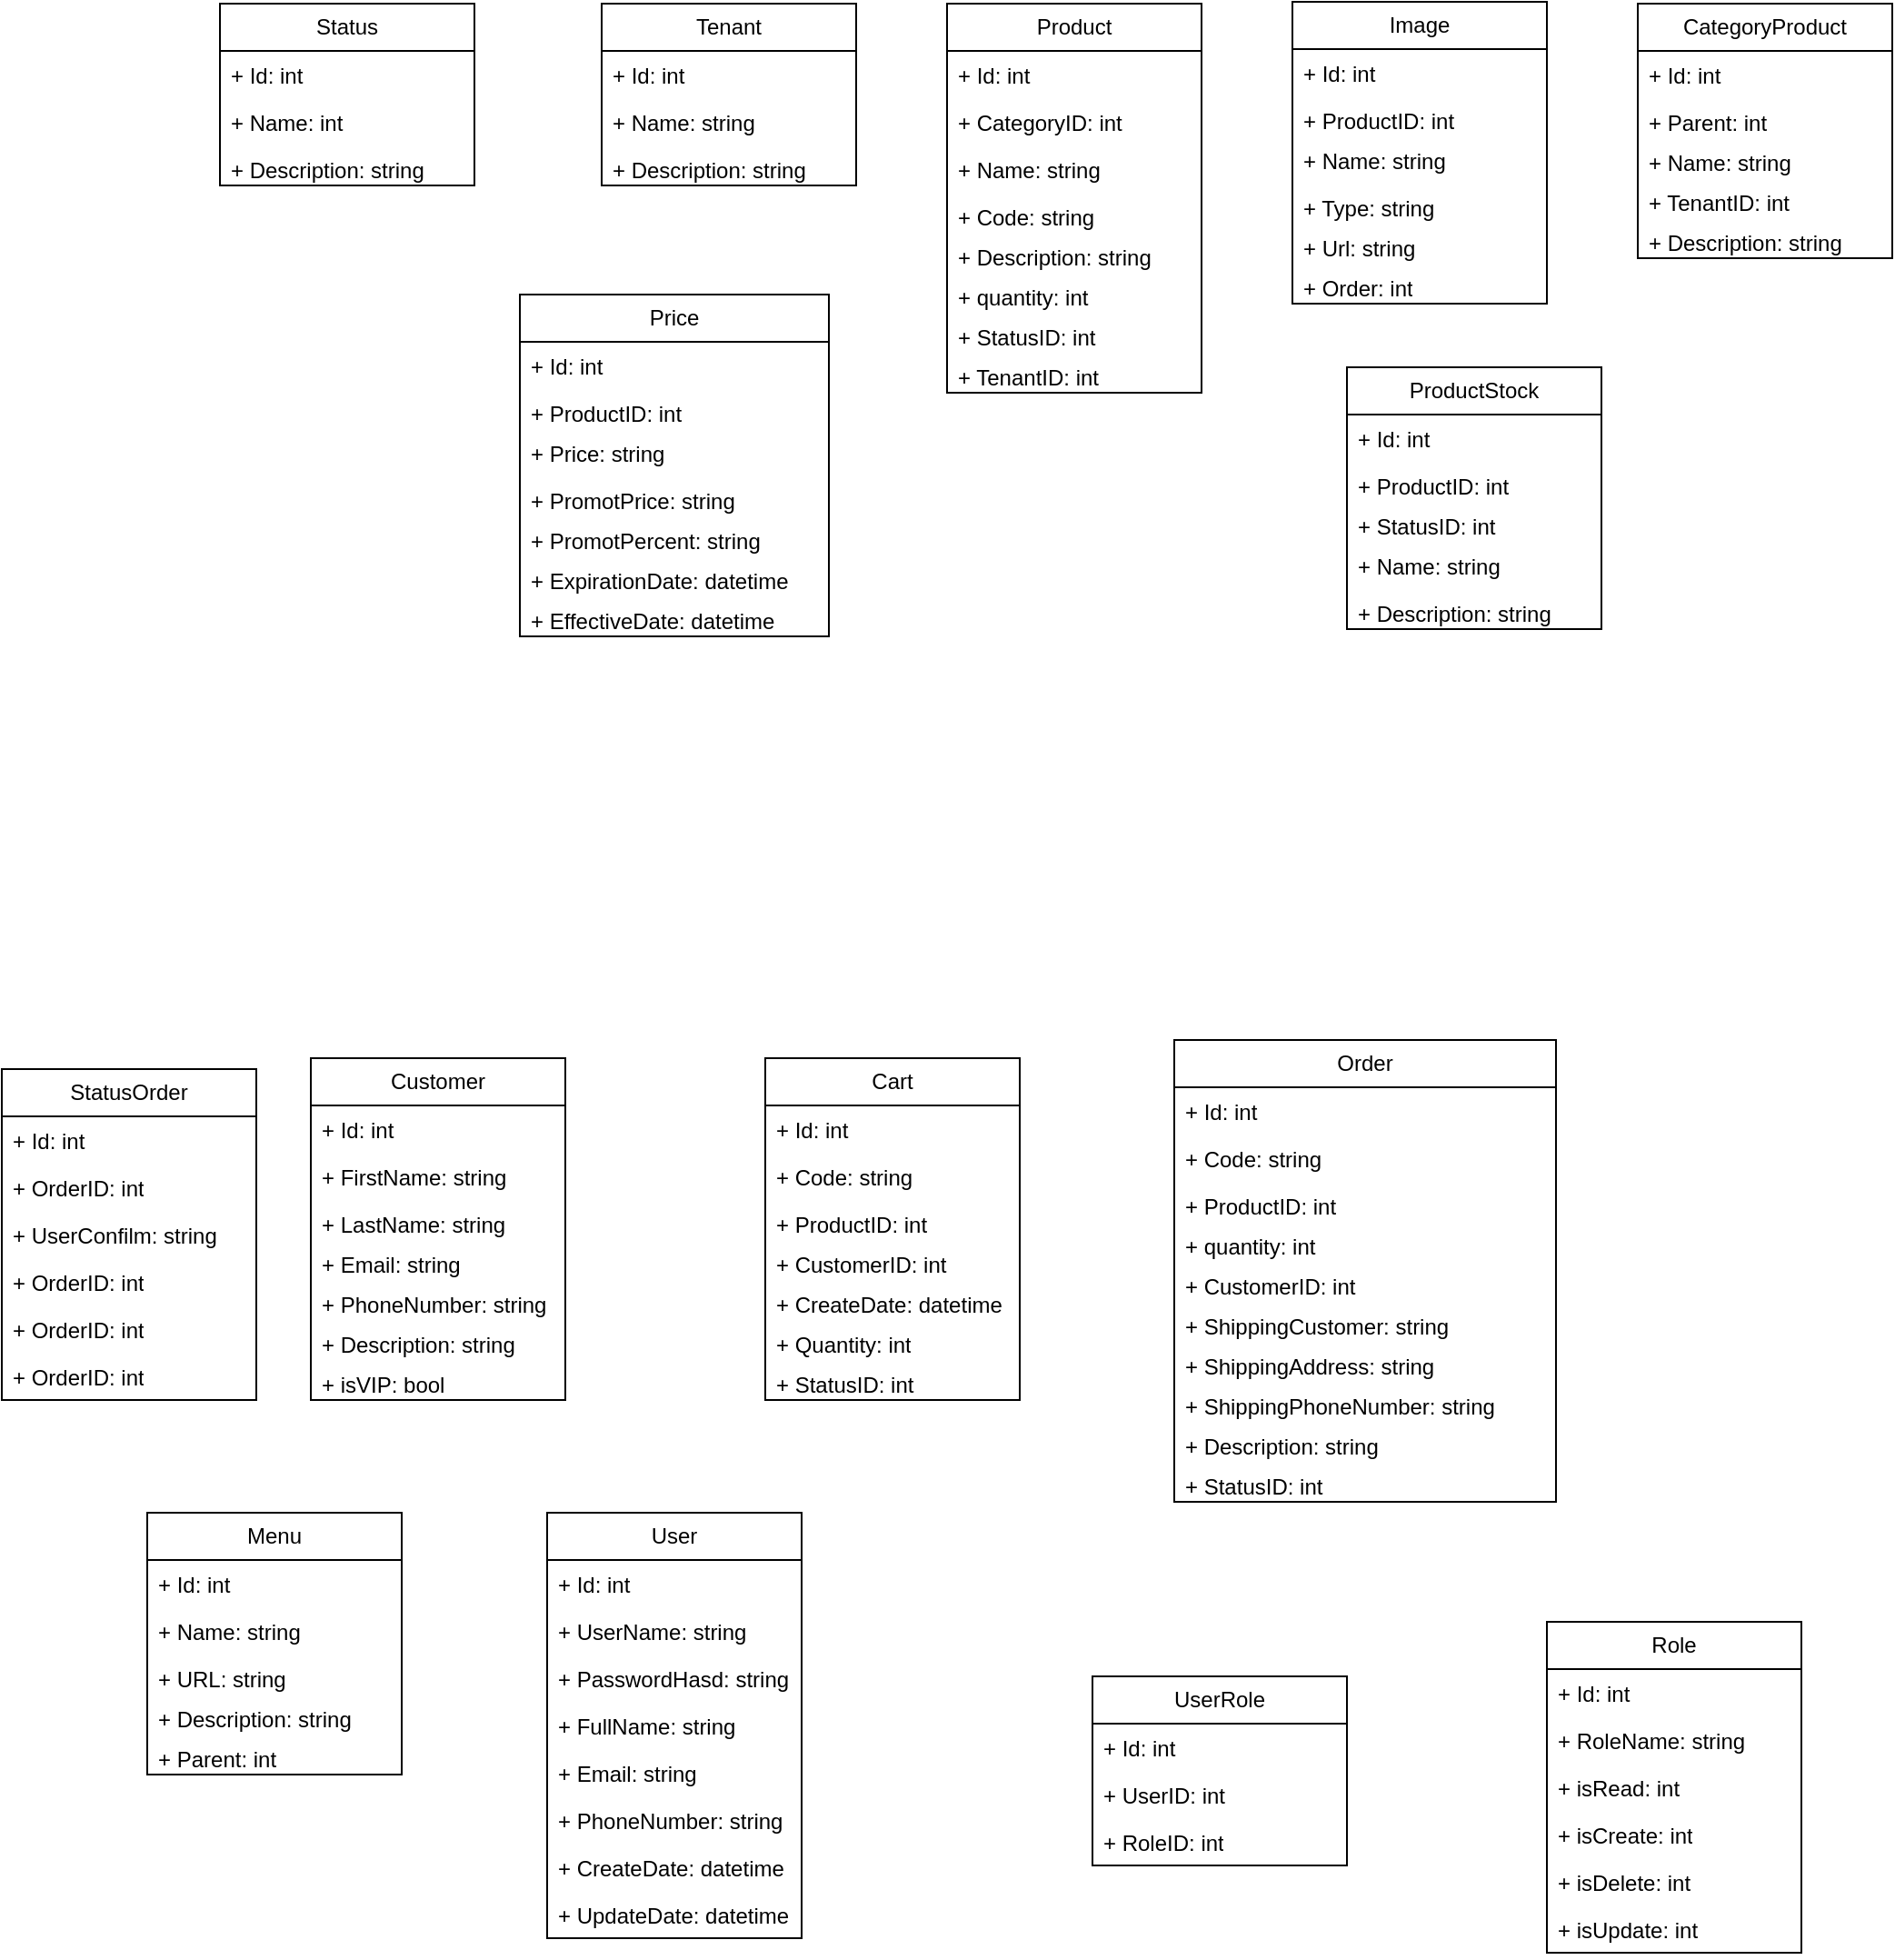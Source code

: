 <mxfile version="21.2.9" type="device">
  <diagram name="Page-1" id="VhK8t71fMktd_n8_Tot6">
    <mxGraphModel dx="1644" dy="430" grid="1" gridSize="10" guides="1" tooltips="1" connect="1" arrows="1" fold="1" page="1" pageScale="1" pageWidth="850" pageHeight="1100" math="0" shadow="0">
      <root>
        <mxCell id="0" />
        <mxCell id="1" parent="0" />
        <mxCell id="5eGrc-85FcCoErq699yo-1" value="Product" style="swimlane;fontStyle=0;childLayout=stackLayout;horizontal=1;startSize=26;fillColor=none;horizontalStack=0;resizeParent=1;resizeParentMax=0;resizeLast=0;collapsible=1;marginBottom=0;whiteSpace=wrap;html=1;" parent="1" vertex="1">
          <mxGeometry x="300" y="40" width="140" height="214" as="geometry" />
        </mxCell>
        <mxCell id="5eGrc-85FcCoErq699yo-2" value="+ Id: int&amp;nbsp;" style="text;strokeColor=none;fillColor=none;align=left;verticalAlign=top;spacingLeft=4;spacingRight=4;overflow=hidden;rotatable=0;points=[[0,0.5],[1,0.5]];portConstraint=eastwest;whiteSpace=wrap;html=1;" parent="5eGrc-85FcCoErq699yo-1" vertex="1">
          <mxGeometry y="26" width="140" height="26" as="geometry" />
        </mxCell>
        <mxCell id="wjSqzZgR6BkllyGaZuzp-9" value="+ CategoryID: int&amp;nbsp;" style="text;strokeColor=none;fillColor=none;align=left;verticalAlign=top;spacingLeft=4;spacingRight=4;overflow=hidden;rotatable=0;points=[[0,0.5],[1,0.5]];portConstraint=eastwest;whiteSpace=wrap;html=1;" vertex="1" parent="5eGrc-85FcCoErq699yo-1">
          <mxGeometry y="52" width="140" height="26" as="geometry" />
        </mxCell>
        <mxCell id="5eGrc-85FcCoErq699yo-3" value="+ Name: string" style="text;strokeColor=none;fillColor=none;align=left;verticalAlign=top;spacingLeft=4;spacingRight=4;overflow=hidden;rotatable=0;points=[[0,0.5],[1,0.5]];portConstraint=eastwest;whiteSpace=wrap;html=1;" parent="5eGrc-85FcCoErq699yo-1" vertex="1">
          <mxGeometry y="78" width="140" height="26" as="geometry" />
        </mxCell>
        <mxCell id="5eGrc-85FcCoErq699yo-4" value="+ Code: string" style="text;strokeColor=none;fillColor=none;align=left;verticalAlign=top;spacingLeft=4;spacingRight=4;overflow=hidden;rotatable=0;points=[[0,0.5],[1,0.5]];portConstraint=eastwest;whiteSpace=wrap;html=1;" parent="5eGrc-85FcCoErq699yo-1" vertex="1">
          <mxGeometry y="104" width="140" height="22" as="geometry" />
        </mxCell>
        <mxCell id="5eGrc-85FcCoErq699yo-10" value="+ Description: string" style="text;strokeColor=none;fillColor=none;align=left;verticalAlign=top;spacingLeft=4;spacingRight=4;overflow=hidden;rotatable=0;points=[[0,0.5],[1,0.5]];portConstraint=eastwest;whiteSpace=wrap;html=1;" parent="5eGrc-85FcCoErq699yo-1" vertex="1">
          <mxGeometry y="126" width="140" height="22" as="geometry" />
        </mxCell>
        <mxCell id="5eGrc-85FcCoErq699yo-19" value="+ quantity: int" style="text;strokeColor=none;fillColor=none;align=left;verticalAlign=top;spacingLeft=4;spacingRight=4;overflow=hidden;rotatable=0;points=[[0,0.5],[1,0.5]];portConstraint=eastwest;whiteSpace=wrap;html=1;" parent="5eGrc-85FcCoErq699yo-1" vertex="1">
          <mxGeometry y="148" width="140" height="22" as="geometry" />
        </mxCell>
        <mxCell id="5eGrc-85FcCoErq699yo-125" value="+ StatusID: int" style="text;strokeColor=none;fillColor=none;align=left;verticalAlign=top;spacingLeft=4;spacingRight=4;overflow=hidden;rotatable=0;points=[[0,0.5],[1,0.5]];portConstraint=eastwest;whiteSpace=wrap;html=1;" parent="5eGrc-85FcCoErq699yo-1" vertex="1">
          <mxGeometry y="170" width="140" height="22" as="geometry" />
        </mxCell>
        <mxCell id="wjSqzZgR6BkllyGaZuzp-3" value="+ TenantID: int" style="text;strokeColor=none;fillColor=none;align=left;verticalAlign=top;spacingLeft=4;spacingRight=4;overflow=hidden;rotatable=0;points=[[0,0.5],[1,0.5]];portConstraint=eastwest;whiteSpace=wrap;html=1;" vertex="1" parent="5eGrc-85FcCoErq699yo-1">
          <mxGeometry y="192" width="140" height="22" as="geometry" />
        </mxCell>
        <mxCell id="5eGrc-85FcCoErq699yo-12" value="CategoryProduct" style="swimlane;fontStyle=0;childLayout=stackLayout;horizontal=1;startSize=26;fillColor=none;horizontalStack=0;resizeParent=1;resizeParentMax=0;resizeLast=0;collapsible=1;marginBottom=0;whiteSpace=wrap;html=1;" parent="1" vertex="1">
          <mxGeometry x="680" y="40" width="140" height="140" as="geometry" />
        </mxCell>
        <mxCell id="5eGrc-85FcCoErq699yo-13" value="+ Id: int&amp;nbsp;" style="text;strokeColor=none;fillColor=none;align=left;verticalAlign=top;spacingLeft=4;spacingRight=4;overflow=hidden;rotatable=0;points=[[0,0.5],[1,0.5]];portConstraint=eastwest;whiteSpace=wrap;html=1;" parent="5eGrc-85FcCoErq699yo-12" vertex="1">
          <mxGeometry y="26" width="140" height="26" as="geometry" />
        </mxCell>
        <mxCell id="wjSqzZgR6BkllyGaZuzp-8" value="+ Parent: int" style="text;strokeColor=none;fillColor=none;align=left;verticalAlign=top;spacingLeft=4;spacingRight=4;overflow=hidden;rotatable=0;points=[[0,0.5],[1,0.5]];portConstraint=eastwest;whiteSpace=wrap;html=1;" vertex="1" parent="5eGrc-85FcCoErq699yo-12">
          <mxGeometry y="52" width="140" height="22" as="geometry" />
        </mxCell>
        <mxCell id="5eGrc-85FcCoErq699yo-15" value="+ Name: string" style="text;strokeColor=none;fillColor=none;align=left;verticalAlign=top;spacingLeft=4;spacingRight=4;overflow=hidden;rotatable=0;points=[[0,0.5],[1,0.5]];portConstraint=eastwest;whiteSpace=wrap;html=1;" parent="5eGrc-85FcCoErq699yo-12" vertex="1">
          <mxGeometry y="74" width="140" height="22" as="geometry" />
        </mxCell>
        <mxCell id="wjSqzZgR6BkllyGaZuzp-11" value="+ TenantID: int" style="text;strokeColor=none;fillColor=none;align=left;verticalAlign=top;spacingLeft=4;spacingRight=4;overflow=hidden;rotatable=0;points=[[0,0.5],[1,0.5]];portConstraint=eastwest;whiteSpace=wrap;html=1;" vertex="1" parent="5eGrc-85FcCoErq699yo-12">
          <mxGeometry y="96" width="140" height="22" as="geometry" />
        </mxCell>
        <mxCell id="wjSqzZgR6BkllyGaZuzp-10" value="+ Description: string" style="text;strokeColor=none;fillColor=none;align=left;verticalAlign=top;spacingLeft=4;spacingRight=4;overflow=hidden;rotatable=0;points=[[0,0.5],[1,0.5]];portConstraint=eastwest;whiteSpace=wrap;html=1;" vertex="1" parent="5eGrc-85FcCoErq699yo-12">
          <mxGeometry y="118" width="140" height="22" as="geometry" />
        </mxCell>
        <mxCell id="5eGrc-85FcCoErq699yo-25" value="Customer" style="swimlane;fontStyle=0;childLayout=stackLayout;horizontal=1;startSize=26;fillColor=none;horizontalStack=0;resizeParent=1;resizeParentMax=0;resizeLast=0;collapsible=1;marginBottom=0;whiteSpace=wrap;html=1;" parent="1" vertex="1">
          <mxGeometry x="-50" y="620" width="140" height="188" as="geometry" />
        </mxCell>
        <mxCell id="5eGrc-85FcCoErq699yo-26" value="+ Id: int&amp;nbsp;" style="text;strokeColor=none;fillColor=none;align=left;verticalAlign=top;spacingLeft=4;spacingRight=4;overflow=hidden;rotatable=0;points=[[0,0.5],[1,0.5]];portConstraint=eastwest;whiteSpace=wrap;html=1;" parent="5eGrc-85FcCoErq699yo-25" vertex="1">
          <mxGeometry y="26" width="140" height="26" as="geometry" />
        </mxCell>
        <mxCell id="5eGrc-85FcCoErq699yo-27" value="+ FirstName: string" style="text;strokeColor=none;fillColor=none;align=left;verticalAlign=top;spacingLeft=4;spacingRight=4;overflow=hidden;rotatable=0;points=[[0,0.5],[1,0.5]];portConstraint=eastwest;whiteSpace=wrap;html=1;" parent="5eGrc-85FcCoErq699yo-25" vertex="1">
          <mxGeometry y="52" width="140" height="26" as="geometry" />
        </mxCell>
        <mxCell id="5eGrc-85FcCoErq699yo-28" value="+ LastName: string" style="text;strokeColor=none;fillColor=none;align=left;verticalAlign=top;spacingLeft=4;spacingRight=4;overflow=hidden;rotatable=0;points=[[0,0.5],[1,0.5]];portConstraint=eastwest;whiteSpace=wrap;html=1;" parent="5eGrc-85FcCoErq699yo-25" vertex="1">
          <mxGeometry y="78" width="140" height="22" as="geometry" />
        </mxCell>
        <mxCell id="5eGrc-85FcCoErq699yo-29" value="+ Email: string" style="text;strokeColor=none;fillColor=none;align=left;verticalAlign=top;spacingLeft=4;spacingRight=4;overflow=hidden;rotatable=0;points=[[0,0.5],[1,0.5]];portConstraint=eastwest;whiteSpace=wrap;html=1;" parent="5eGrc-85FcCoErq699yo-25" vertex="1">
          <mxGeometry y="100" width="140" height="22" as="geometry" />
        </mxCell>
        <mxCell id="5eGrc-85FcCoErq699yo-30" value="+ PhoneNumber: string" style="text;strokeColor=none;fillColor=none;align=left;verticalAlign=top;spacingLeft=4;spacingRight=4;overflow=hidden;rotatable=0;points=[[0,0.5],[1,0.5]];portConstraint=eastwest;whiteSpace=wrap;html=1;" parent="5eGrc-85FcCoErq699yo-25" vertex="1">
          <mxGeometry y="122" width="140" height="22" as="geometry" />
        </mxCell>
        <mxCell id="5eGrc-85FcCoErq699yo-31" value="+ Description: string" style="text;strokeColor=none;fillColor=none;align=left;verticalAlign=top;spacingLeft=4;spacingRight=4;overflow=hidden;rotatable=0;points=[[0,0.5],[1,0.5]];portConstraint=eastwest;whiteSpace=wrap;html=1;" parent="5eGrc-85FcCoErq699yo-25" vertex="1">
          <mxGeometry y="144" width="140" height="22" as="geometry" />
        </mxCell>
        <mxCell id="5eGrc-85FcCoErq699yo-32" value="+ isVIP: bool" style="text;strokeColor=none;fillColor=none;align=left;verticalAlign=top;spacingLeft=4;spacingRight=4;overflow=hidden;rotatable=0;points=[[0,0.5],[1,0.5]];portConstraint=eastwest;whiteSpace=wrap;html=1;" parent="5eGrc-85FcCoErq699yo-25" vertex="1">
          <mxGeometry y="166" width="140" height="22" as="geometry" />
        </mxCell>
        <mxCell id="5eGrc-85FcCoErq699yo-42" value="Cart" style="swimlane;fontStyle=0;childLayout=stackLayout;horizontal=1;startSize=26;fillColor=none;horizontalStack=0;resizeParent=1;resizeParentMax=0;resizeLast=0;collapsible=1;marginBottom=0;whiteSpace=wrap;html=1;" parent="1" vertex="1">
          <mxGeometry x="200" y="620" width="140" height="188" as="geometry" />
        </mxCell>
        <mxCell id="5eGrc-85FcCoErq699yo-43" value="+ Id: int&amp;nbsp;" style="text;strokeColor=none;fillColor=none;align=left;verticalAlign=top;spacingLeft=4;spacingRight=4;overflow=hidden;rotatable=0;points=[[0,0.5],[1,0.5]];portConstraint=eastwest;whiteSpace=wrap;html=1;" parent="5eGrc-85FcCoErq699yo-42" vertex="1">
          <mxGeometry y="26" width="140" height="26" as="geometry" />
        </mxCell>
        <mxCell id="5eGrc-85FcCoErq699yo-44" value="+ Code: string" style="text;strokeColor=none;fillColor=none;align=left;verticalAlign=top;spacingLeft=4;spacingRight=4;overflow=hidden;rotatable=0;points=[[0,0.5],[1,0.5]];portConstraint=eastwest;whiteSpace=wrap;html=1;" parent="5eGrc-85FcCoErq699yo-42" vertex="1">
          <mxGeometry y="52" width="140" height="26" as="geometry" />
        </mxCell>
        <mxCell id="5eGrc-85FcCoErq699yo-45" value="+ ProductID: int" style="text;strokeColor=none;fillColor=none;align=left;verticalAlign=top;spacingLeft=4;spacingRight=4;overflow=hidden;rotatable=0;points=[[0,0.5],[1,0.5]];portConstraint=eastwest;whiteSpace=wrap;html=1;" parent="5eGrc-85FcCoErq699yo-42" vertex="1">
          <mxGeometry y="78" width="140" height="22" as="geometry" />
        </mxCell>
        <mxCell id="5eGrc-85FcCoErq699yo-46" value="+ CustomerID: int" style="text;strokeColor=none;fillColor=none;align=left;verticalAlign=top;spacingLeft=4;spacingRight=4;overflow=hidden;rotatable=0;points=[[0,0.5],[1,0.5]];portConstraint=eastwest;whiteSpace=wrap;html=1;" parent="5eGrc-85FcCoErq699yo-42" vertex="1">
          <mxGeometry y="100" width="140" height="22" as="geometry" />
        </mxCell>
        <mxCell id="5eGrc-85FcCoErq699yo-47" value="+ CreateDate: datetime" style="text;strokeColor=none;fillColor=none;align=left;verticalAlign=top;spacingLeft=4;spacingRight=4;overflow=hidden;rotatable=0;points=[[0,0.5],[1,0.5]];portConstraint=eastwest;whiteSpace=wrap;html=1;" parent="5eGrc-85FcCoErq699yo-42" vertex="1">
          <mxGeometry y="122" width="140" height="22" as="geometry" />
        </mxCell>
        <mxCell id="5eGrc-85FcCoErq699yo-48" value="+ Quantity: int" style="text;strokeColor=none;fillColor=none;align=left;verticalAlign=top;spacingLeft=4;spacingRight=4;overflow=hidden;rotatable=0;points=[[0,0.5],[1,0.5]];portConstraint=eastwest;whiteSpace=wrap;html=1;" parent="5eGrc-85FcCoErq699yo-42" vertex="1">
          <mxGeometry y="144" width="140" height="22" as="geometry" />
        </mxCell>
        <mxCell id="5eGrc-85FcCoErq699yo-126" value="+ StatusID: int" style="text;strokeColor=none;fillColor=none;align=left;verticalAlign=top;spacingLeft=4;spacingRight=4;overflow=hidden;rotatable=0;points=[[0,0.5],[1,0.5]];portConstraint=eastwest;whiteSpace=wrap;html=1;" parent="5eGrc-85FcCoErq699yo-42" vertex="1">
          <mxGeometry y="166" width="140" height="22" as="geometry" />
        </mxCell>
        <mxCell id="5eGrc-85FcCoErq699yo-50" value="Order" style="swimlane;fontStyle=0;childLayout=stackLayout;horizontal=1;startSize=26;fillColor=none;horizontalStack=0;resizeParent=1;resizeParentMax=0;resizeLast=0;collapsible=1;marginBottom=0;whiteSpace=wrap;html=1;" parent="1" vertex="1">
          <mxGeometry x="425" y="610" width="210" height="254" as="geometry" />
        </mxCell>
        <mxCell id="5eGrc-85FcCoErq699yo-51" value="+ Id: int&amp;nbsp;" style="text;strokeColor=none;fillColor=none;align=left;verticalAlign=top;spacingLeft=4;spacingRight=4;overflow=hidden;rotatable=0;points=[[0,0.5],[1,0.5]];portConstraint=eastwest;whiteSpace=wrap;html=1;" parent="5eGrc-85FcCoErq699yo-50" vertex="1">
          <mxGeometry y="26" width="210" height="26" as="geometry" />
        </mxCell>
        <mxCell id="5eGrc-85FcCoErq699yo-52" value="+ Code: string" style="text;strokeColor=none;fillColor=none;align=left;verticalAlign=top;spacingLeft=4;spacingRight=4;overflow=hidden;rotatable=0;points=[[0,0.5],[1,0.5]];portConstraint=eastwest;whiteSpace=wrap;html=1;" parent="5eGrc-85FcCoErq699yo-50" vertex="1">
          <mxGeometry y="52" width="210" height="26" as="geometry" />
        </mxCell>
        <mxCell id="5eGrc-85FcCoErq699yo-53" value="+ ProductID: int" style="text;strokeColor=none;fillColor=none;align=left;verticalAlign=top;spacingLeft=4;spacingRight=4;overflow=hidden;rotatable=0;points=[[0,0.5],[1,0.5]];portConstraint=eastwest;whiteSpace=wrap;html=1;" parent="5eGrc-85FcCoErq699yo-50" vertex="1">
          <mxGeometry y="78" width="210" height="22" as="geometry" />
        </mxCell>
        <mxCell id="5eGrc-85FcCoErq699yo-54" value="+ quantity: int" style="text;strokeColor=none;fillColor=none;align=left;verticalAlign=top;spacingLeft=4;spacingRight=4;overflow=hidden;rotatable=0;points=[[0,0.5],[1,0.5]];portConstraint=eastwest;whiteSpace=wrap;html=1;" parent="5eGrc-85FcCoErq699yo-50" vertex="1">
          <mxGeometry y="100" width="210" height="22" as="geometry" />
        </mxCell>
        <mxCell id="5eGrc-85FcCoErq699yo-56" value="+ CustomerID: int" style="text;strokeColor=none;fillColor=none;align=left;verticalAlign=top;spacingLeft=4;spacingRight=4;overflow=hidden;rotatable=0;points=[[0,0.5],[1,0.5]];portConstraint=eastwest;whiteSpace=wrap;html=1;" parent="5eGrc-85FcCoErq699yo-50" vertex="1">
          <mxGeometry y="122" width="210" height="22" as="geometry" />
        </mxCell>
        <mxCell id="5eGrc-85FcCoErq699yo-57" value="+ ShippingCustomer: string" style="text;strokeColor=none;fillColor=none;align=left;verticalAlign=top;spacingLeft=4;spacingRight=4;overflow=hidden;rotatable=0;points=[[0,0.5],[1,0.5]];portConstraint=eastwest;whiteSpace=wrap;html=1;" parent="5eGrc-85FcCoErq699yo-50" vertex="1">
          <mxGeometry y="144" width="210" height="22" as="geometry" />
        </mxCell>
        <mxCell id="5eGrc-85FcCoErq699yo-60" value="+ ShippingAddress: string" style="text;strokeColor=none;fillColor=none;align=left;verticalAlign=top;spacingLeft=4;spacingRight=4;overflow=hidden;rotatable=0;points=[[0,0.5],[1,0.5]];portConstraint=eastwest;whiteSpace=wrap;html=1;" parent="5eGrc-85FcCoErq699yo-50" vertex="1">
          <mxGeometry y="166" width="210" height="22" as="geometry" />
        </mxCell>
        <mxCell id="5eGrc-85FcCoErq699yo-58" value="+ ShippingPhoneNumber: string" style="text;strokeColor=none;fillColor=none;align=left;verticalAlign=top;spacingLeft=4;spacingRight=4;overflow=hidden;rotatable=0;points=[[0,0.5],[1,0.5]];portConstraint=eastwest;whiteSpace=wrap;html=1;" parent="5eGrc-85FcCoErq699yo-50" vertex="1">
          <mxGeometry y="188" width="210" height="22" as="geometry" />
        </mxCell>
        <mxCell id="5eGrc-85FcCoErq699yo-59" value="+ Description: string" style="text;strokeColor=none;fillColor=none;align=left;verticalAlign=top;spacingLeft=4;spacingRight=4;overflow=hidden;rotatable=0;points=[[0,0.5],[1,0.5]];portConstraint=eastwest;whiteSpace=wrap;html=1;" parent="5eGrc-85FcCoErq699yo-50" vertex="1">
          <mxGeometry y="210" width="210" height="22" as="geometry" />
        </mxCell>
        <mxCell id="5eGrc-85FcCoErq699yo-124" value="+ StatusID: int" style="text;strokeColor=none;fillColor=none;align=left;verticalAlign=top;spacingLeft=4;spacingRight=4;overflow=hidden;rotatable=0;points=[[0,0.5],[1,0.5]];portConstraint=eastwest;whiteSpace=wrap;html=1;" parent="5eGrc-85FcCoErq699yo-50" vertex="1">
          <mxGeometry y="232" width="210" height="22" as="geometry" />
        </mxCell>
        <mxCell id="5eGrc-85FcCoErq699yo-61" value="User" style="swimlane;fontStyle=0;childLayout=stackLayout;horizontal=1;startSize=26;fillColor=none;horizontalStack=0;resizeParent=1;resizeParentMax=0;resizeLast=0;collapsible=1;marginBottom=0;whiteSpace=wrap;html=1;" parent="1" vertex="1">
          <mxGeometry x="80" y="870" width="140" height="234" as="geometry" />
        </mxCell>
        <mxCell id="5eGrc-85FcCoErq699yo-62" value="+ Id: int" style="text;strokeColor=none;fillColor=none;align=left;verticalAlign=top;spacingLeft=4;spacingRight=4;overflow=hidden;rotatable=0;points=[[0,0.5],[1,0.5]];portConstraint=eastwest;whiteSpace=wrap;html=1;" parent="5eGrc-85FcCoErq699yo-61" vertex="1">
          <mxGeometry y="26" width="140" height="26" as="geometry" />
        </mxCell>
        <mxCell id="5eGrc-85FcCoErq699yo-63" value="+ UserName: string" style="text;strokeColor=none;fillColor=none;align=left;verticalAlign=top;spacingLeft=4;spacingRight=4;overflow=hidden;rotatable=0;points=[[0,0.5],[1,0.5]];portConstraint=eastwest;whiteSpace=wrap;html=1;" parent="5eGrc-85FcCoErq699yo-61" vertex="1">
          <mxGeometry y="52" width="140" height="26" as="geometry" />
        </mxCell>
        <mxCell id="5eGrc-85FcCoErq699yo-64" value="+ PasswordHasd: string" style="text;strokeColor=none;fillColor=none;align=left;verticalAlign=top;spacingLeft=4;spacingRight=4;overflow=hidden;rotatable=0;points=[[0,0.5],[1,0.5]];portConstraint=eastwest;whiteSpace=wrap;html=1;" parent="5eGrc-85FcCoErq699yo-61" vertex="1">
          <mxGeometry y="78" width="140" height="26" as="geometry" />
        </mxCell>
        <mxCell id="wjSqzZgR6BkllyGaZuzp-1" value="+ FullName: string" style="text;strokeColor=none;fillColor=none;align=left;verticalAlign=top;spacingLeft=4;spacingRight=4;overflow=hidden;rotatable=0;points=[[0,0.5],[1,0.5]];portConstraint=eastwest;whiteSpace=wrap;html=1;" vertex="1" parent="5eGrc-85FcCoErq699yo-61">
          <mxGeometry y="104" width="140" height="26" as="geometry" />
        </mxCell>
        <mxCell id="5eGrc-85FcCoErq699yo-68" value="+ Email: string" style="text;strokeColor=none;fillColor=none;align=left;verticalAlign=top;spacingLeft=4;spacingRight=4;overflow=hidden;rotatable=0;points=[[0,0.5],[1,0.5]];portConstraint=eastwest;whiteSpace=wrap;html=1;" parent="5eGrc-85FcCoErq699yo-61" vertex="1">
          <mxGeometry y="130" width="140" height="26" as="geometry" />
        </mxCell>
        <mxCell id="5eGrc-85FcCoErq699yo-69" value="+ PhoneNumber: string" style="text;strokeColor=none;fillColor=none;align=left;verticalAlign=top;spacingLeft=4;spacingRight=4;overflow=hidden;rotatable=0;points=[[0,0.5],[1,0.5]];portConstraint=eastwest;whiteSpace=wrap;html=1;" parent="5eGrc-85FcCoErq699yo-61" vertex="1">
          <mxGeometry y="156" width="140" height="26" as="geometry" />
        </mxCell>
        <mxCell id="5eGrc-85FcCoErq699yo-67" value="+ CreateDate: datetime" style="text;strokeColor=none;fillColor=none;align=left;verticalAlign=top;spacingLeft=4;spacingRight=4;overflow=hidden;rotatable=0;points=[[0,0.5],[1,0.5]];portConstraint=eastwest;whiteSpace=wrap;html=1;" parent="5eGrc-85FcCoErq699yo-61" vertex="1">
          <mxGeometry y="182" width="140" height="26" as="geometry" />
        </mxCell>
        <mxCell id="wjSqzZgR6BkllyGaZuzp-2" value="+ UpdateDate: datetime" style="text;strokeColor=none;fillColor=none;align=left;verticalAlign=top;spacingLeft=4;spacingRight=4;overflow=hidden;rotatable=0;points=[[0,0.5],[1,0.5]];portConstraint=eastwest;whiteSpace=wrap;html=1;" vertex="1" parent="5eGrc-85FcCoErq699yo-61">
          <mxGeometry y="208" width="140" height="26" as="geometry" />
        </mxCell>
        <mxCell id="5eGrc-85FcCoErq699yo-70" value="UserRole" style="swimlane;fontStyle=0;childLayout=stackLayout;horizontal=1;startSize=26;fillColor=none;horizontalStack=0;resizeParent=1;resizeParentMax=0;resizeLast=0;collapsible=1;marginBottom=0;whiteSpace=wrap;html=1;" parent="1" vertex="1">
          <mxGeometry x="380" y="960" width="140" height="104" as="geometry" />
        </mxCell>
        <mxCell id="5eGrc-85FcCoErq699yo-71" value="+ Id: int" style="text;strokeColor=none;fillColor=none;align=left;verticalAlign=top;spacingLeft=4;spacingRight=4;overflow=hidden;rotatable=0;points=[[0,0.5],[1,0.5]];portConstraint=eastwest;whiteSpace=wrap;html=1;" parent="5eGrc-85FcCoErq699yo-70" vertex="1">
          <mxGeometry y="26" width="140" height="26" as="geometry" />
        </mxCell>
        <mxCell id="5eGrc-85FcCoErq699yo-72" value="+ UserID: int" style="text;strokeColor=none;fillColor=none;align=left;verticalAlign=top;spacingLeft=4;spacingRight=4;overflow=hidden;rotatable=0;points=[[0,0.5],[1,0.5]];portConstraint=eastwest;whiteSpace=wrap;html=1;" parent="5eGrc-85FcCoErq699yo-70" vertex="1">
          <mxGeometry y="52" width="140" height="26" as="geometry" />
        </mxCell>
        <mxCell id="5eGrc-85FcCoErq699yo-73" value="+ RoleID: int" style="text;strokeColor=none;fillColor=none;align=left;verticalAlign=top;spacingLeft=4;spacingRight=4;overflow=hidden;rotatable=0;points=[[0,0.5],[1,0.5]];portConstraint=eastwest;whiteSpace=wrap;html=1;" parent="5eGrc-85FcCoErq699yo-70" vertex="1">
          <mxGeometry y="78" width="140" height="26" as="geometry" />
        </mxCell>
        <mxCell id="5eGrc-85FcCoErq699yo-77" value="Role" style="swimlane;fontStyle=0;childLayout=stackLayout;horizontal=1;startSize=26;fillColor=none;horizontalStack=0;resizeParent=1;resizeParentMax=0;resizeLast=0;collapsible=1;marginBottom=0;whiteSpace=wrap;html=1;" parent="1" vertex="1">
          <mxGeometry x="630" y="930" width="140" height="182" as="geometry" />
        </mxCell>
        <mxCell id="5eGrc-85FcCoErq699yo-78" value="+ Id: int" style="text;strokeColor=none;fillColor=none;align=left;verticalAlign=top;spacingLeft=4;spacingRight=4;overflow=hidden;rotatable=0;points=[[0,0.5],[1,0.5]];portConstraint=eastwest;whiteSpace=wrap;html=1;" parent="5eGrc-85FcCoErq699yo-77" vertex="1">
          <mxGeometry y="26" width="140" height="26" as="geometry" />
        </mxCell>
        <mxCell id="5eGrc-85FcCoErq699yo-79" value="+ RoleName: string" style="text;strokeColor=none;fillColor=none;align=left;verticalAlign=top;spacingLeft=4;spacingRight=4;overflow=hidden;rotatable=0;points=[[0,0.5],[1,0.5]];portConstraint=eastwest;whiteSpace=wrap;html=1;" parent="5eGrc-85FcCoErq699yo-77" vertex="1">
          <mxGeometry y="52" width="140" height="26" as="geometry" />
        </mxCell>
        <mxCell id="5eGrc-85FcCoErq699yo-80" value="+ isRead: int" style="text;strokeColor=none;fillColor=none;align=left;verticalAlign=top;spacingLeft=4;spacingRight=4;overflow=hidden;rotatable=0;points=[[0,0.5],[1,0.5]];portConstraint=eastwest;whiteSpace=wrap;html=1;" parent="5eGrc-85FcCoErq699yo-77" vertex="1">
          <mxGeometry y="78" width="140" height="26" as="geometry" />
        </mxCell>
        <mxCell id="5eGrc-85FcCoErq699yo-81" value="+ isCreate: int" style="text;strokeColor=none;fillColor=none;align=left;verticalAlign=top;spacingLeft=4;spacingRight=4;overflow=hidden;rotatable=0;points=[[0,0.5],[1,0.5]];portConstraint=eastwest;whiteSpace=wrap;html=1;" parent="5eGrc-85FcCoErq699yo-77" vertex="1">
          <mxGeometry y="104" width="140" height="26" as="geometry" />
        </mxCell>
        <mxCell id="5eGrc-85FcCoErq699yo-82" value="+ isDelete: int" style="text;strokeColor=none;fillColor=none;align=left;verticalAlign=top;spacingLeft=4;spacingRight=4;overflow=hidden;rotatable=0;points=[[0,0.5],[1,0.5]];portConstraint=eastwest;whiteSpace=wrap;html=1;" parent="5eGrc-85FcCoErq699yo-77" vertex="1">
          <mxGeometry y="130" width="140" height="26" as="geometry" />
        </mxCell>
        <mxCell id="5eGrc-85FcCoErq699yo-83" value="+ isUpdate: int" style="text;strokeColor=none;fillColor=none;align=left;verticalAlign=top;spacingLeft=4;spacingRight=4;overflow=hidden;rotatable=0;points=[[0,0.5],[1,0.5]];portConstraint=eastwest;whiteSpace=wrap;html=1;" parent="5eGrc-85FcCoErq699yo-77" vertex="1">
          <mxGeometry y="156" width="140" height="26" as="geometry" />
        </mxCell>
        <mxCell id="5eGrc-85FcCoErq699yo-84" value="Menu" style="swimlane;fontStyle=0;childLayout=stackLayout;horizontal=1;startSize=26;fillColor=none;horizontalStack=0;resizeParent=1;resizeParentMax=0;resizeLast=0;collapsible=1;marginBottom=0;whiteSpace=wrap;html=1;" parent="1" vertex="1">
          <mxGeometry x="-140" y="870" width="140" height="144" as="geometry" />
        </mxCell>
        <mxCell id="5eGrc-85FcCoErq699yo-85" value="+ Id: int&amp;nbsp;" style="text;strokeColor=none;fillColor=none;align=left;verticalAlign=top;spacingLeft=4;spacingRight=4;overflow=hidden;rotatable=0;points=[[0,0.5],[1,0.5]];portConstraint=eastwest;whiteSpace=wrap;html=1;" parent="5eGrc-85FcCoErq699yo-84" vertex="1">
          <mxGeometry y="26" width="140" height="26" as="geometry" />
        </mxCell>
        <mxCell id="5eGrc-85FcCoErq699yo-86" value="+ Name: string" style="text;strokeColor=none;fillColor=none;align=left;verticalAlign=top;spacingLeft=4;spacingRight=4;overflow=hidden;rotatable=0;points=[[0,0.5],[1,0.5]];portConstraint=eastwest;whiteSpace=wrap;html=1;" parent="5eGrc-85FcCoErq699yo-84" vertex="1">
          <mxGeometry y="52" width="140" height="26" as="geometry" />
        </mxCell>
        <mxCell id="5eGrc-85FcCoErq699yo-87" value="+ URL: string" style="text;strokeColor=none;fillColor=none;align=left;verticalAlign=top;spacingLeft=4;spacingRight=4;overflow=hidden;rotatable=0;points=[[0,0.5],[1,0.5]];portConstraint=eastwest;whiteSpace=wrap;html=1;" parent="5eGrc-85FcCoErq699yo-84" vertex="1">
          <mxGeometry y="78" width="140" height="22" as="geometry" />
        </mxCell>
        <mxCell id="5eGrc-85FcCoErq699yo-90" value="+ Description: string" style="text;strokeColor=none;fillColor=none;align=left;verticalAlign=top;spacingLeft=4;spacingRight=4;overflow=hidden;rotatable=0;points=[[0,0.5],[1,0.5]];portConstraint=eastwest;whiteSpace=wrap;html=1;" parent="5eGrc-85FcCoErq699yo-84" vertex="1">
          <mxGeometry y="100" width="140" height="22" as="geometry" />
        </mxCell>
        <mxCell id="5eGrc-85FcCoErq699yo-106" value="+ Parent: int" style="text;strokeColor=none;fillColor=none;align=left;verticalAlign=top;spacingLeft=4;spacingRight=4;overflow=hidden;rotatable=0;points=[[0,0.5],[1,0.5]];portConstraint=eastwest;whiteSpace=wrap;html=1;" parent="5eGrc-85FcCoErq699yo-84" vertex="1">
          <mxGeometry y="122" width="140" height="22" as="geometry" />
        </mxCell>
        <mxCell id="5eGrc-85FcCoErq699yo-117" value="Status" style="swimlane;fontStyle=0;childLayout=stackLayout;horizontal=1;startSize=26;fillColor=none;horizontalStack=0;resizeParent=1;resizeParentMax=0;resizeLast=0;collapsible=1;marginBottom=0;whiteSpace=wrap;html=1;" parent="1" vertex="1">
          <mxGeometry x="-100" y="40" width="140" height="100" as="geometry" />
        </mxCell>
        <mxCell id="5eGrc-85FcCoErq699yo-118" value="+ Id: int" style="text;strokeColor=none;fillColor=none;align=left;verticalAlign=top;spacingLeft=4;spacingRight=4;overflow=hidden;rotatable=0;points=[[0,0.5],[1,0.5]];portConstraint=eastwest;whiteSpace=wrap;html=1;" parent="5eGrc-85FcCoErq699yo-117" vertex="1">
          <mxGeometry y="26" width="140" height="26" as="geometry" />
        </mxCell>
        <mxCell id="5eGrc-85FcCoErq699yo-119" value="+ Name: int" style="text;strokeColor=none;fillColor=none;align=left;verticalAlign=top;spacingLeft=4;spacingRight=4;overflow=hidden;rotatable=0;points=[[0,0.5],[1,0.5]];portConstraint=eastwest;whiteSpace=wrap;html=1;" parent="5eGrc-85FcCoErq699yo-117" vertex="1">
          <mxGeometry y="52" width="140" height="26" as="geometry" />
        </mxCell>
        <mxCell id="wjSqzZgR6BkllyGaZuzp-35" value="+ Description: string" style="text;strokeColor=none;fillColor=none;align=left;verticalAlign=top;spacingLeft=4;spacingRight=4;overflow=hidden;rotatable=0;points=[[0,0.5],[1,0.5]];portConstraint=eastwest;whiteSpace=wrap;html=1;" vertex="1" parent="5eGrc-85FcCoErq699yo-117">
          <mxGeometry y="78" width="140" height="22" as="geometry" />
        </mxCell>
        <mxCell id="_7EKGx9t7rHyNCWtvQgb-5" value="StatusOrder" style="swimlane;fontStyle=0;childLayout=stackLayout;horizontal=1;startSize=26;fillColor=none;horizontalStack=0;resizeParent=1;resizeParentMax=0;resizeLast=0;collapsible=1;marginBottom=0;whiteSpace=wrap;html=1;" parent="1" vertex="1">
          <mxGeometry x="-220" y="626" width="140" height="182" as="geometry" />
        </mxCell>
        <mxCell id="_7EKGx9t7rHyNCWtvQgb-6" value="+ Id: int&amp;nbsp;" style="text;strokeColor=none;fillColor=none;align=left;verticalAlign=top;spacingLeft=4;spacingRight=4;overflow=hidden;rotatable=0;points=[[0,0.5],[1,0.5]];portConstraint=eastwest;whiteSpace=wrap;html=1;" parent="_7EKGx9t7rHyNCWtvQgb-5" vertex="1">
          <mxGeometry y="26" width="140" height="26" as="geometry" />
        </mxCell>
        <mxCell id="_7EKGx9t7rHyNCWtvQgb-7" value="+ OrderID: int" style="text;strokeColor=none;fillColor=none;align=left;verticalAlign=top;spacingLeft=4;spacingRight=4;overflow=hidden;rotatable=0;points=[[0,0.5],[1,0.5]];portConstraint=eastwest;whiteSpace=wrap;html=1;" parent="_7EKGx9t7rHyNCWtvQgb-5" vertex="1">
          <mxGeometry y="52" width="140" height="26" as="geometry" />
        </mxCell>
        <mxCell id="_7EKGx9t7rHyNCWtvQgb-13" value="+ UserConfilm: string" style="text;strokeColor=none;fillColor=none;align=left;verticalAlign=top;spacingLeft=4;spacingRight=4;overflow=hidden;rotatable=0;points=[[0,0.5],[1,0.5]];portConstraint=eastwest;whiteSpace=wrap;html=1;" parent="_7EKGx9t7rHyNCWtvQgb-5" vertex="1">
          <mxGeometry y="78" width="140" height="26" as="geometry" />
        </mxCell>
        <mxCell id="_7EKGx9t7rHyNCWtvQgb-14" value="+ OrderID: int" style="text;strokeColor=none;fillColor=none;align=left;verticalAlign=top;spacingLeft=4;spacingRight=4;overflow=hidden;rotatable=0;points=[[0,0.5],[1,0.5]];portConstraint=eastwest;whiteSpace=wrap;html=1;" parent="_7EKGx9t7rHyNCWtvQgb-5" vertex="1">
          <mxGeometry y="104" width="140" height="26" as="geometry" />
        </mxCell>
        <mxCell id="_7EKGx9t7rHyNCWtvQgb-15" value="+ OrderID: int" style="text;strokeColor=none;fillColor=none;align=left;verticalAlign=top;spacingLeft=4;spacingRight=4;overflow=hidden;rotatable=0;points=[[0,0.5],[1,0.5]];portConstraint=eastwest;whiteSpace=wrap;html=1;" parent="_7EKGx9t7rHyNCWtvQgb-5" vertex="1">
          <mxGeometry y="130" width="140" height="26" as="geometry" />
        </mxCell>
        <mxCell id="_7EKGx9t7rHyNCWtvQgb-16" value="+ OrderID: int" style="text;strokeColor=none;fillColor=none;align=left;verticalAlign=top;spacingLeft=4;spacingRight=4;overflow=hidden;rotatable=0;points=[[0,0.5],[1,0.5]];portConstraint=eastwest;whiteSpace=wrap;html=1;" parent="_7EKGx9t7rHyNCWtvQgb-5" vertex="1">
          <mxGeometry y="156" width="140" height="26" as="geometry" />
        </mxCell>
        <mxCell id="wjSqzZgR6BkllyGaZuzp-4" value="Tenant" style="swimlane;fontStyle=0;childLayout=stackLayout;horizontal=1;startSize=26;fillColor=none;horizontalStack=0;resizeParent=1;resizeParentMax=0;resizeLast=0;collapsible=1;marginBottom=0;whiteSpace=wrap;html=1;" vertex="1" parent="1">
          <mxGeometry x="110" y="40" width="140" height="100" as="geometry" />
        </mxCell>
        <mxCell id="wjSqzZgR6BkllyGaZuzp-5" value="+ Id: int&amp;nbsp;" style="text;strokeColor=none;fillColor=none;align=left;verticalAlign=top;spacingLeft=4;spacingRight=4;overflow=hidden;rotatable=0;points=[[0,0.5],[1,0.5]];portConstraint=eastwest;whiteSpace=wrap;html=1;" vertex="1" parent="wjSqzZgR6BkllyGaZuzp-4">
          <mxGeometry y="26" width="140" height="26" as="geometry" />
        </mxCell>
        <mxCell id="wjSqzZgR6BkllyGaZuzp-6" value="+ Name: string" style="text;strokeColor=none;fillColor=none;align=left;verticalAlign=top;spacingLeft=4;spacingRight=4;overflow=hidden;rotatable=0;points=[[0,0.5],[1,0.5]];portConstraint=eastwest;whiteSpace=wrap;html=1;" vertex="1" parent="wjSqzZgR6BkllyGaZuzp-4">
          <mxGeometry y="52" width="140" height="26" as="geometry" />
        </mxCell>
        <mxCell id="wjSqzZgR6BkllyGaZuzp-7" value="+ Description: string" style="text;strokeColor=none;fillColor=none;align=left;verticalAlign=top;spacingLeft=4;spacingRight=4;overflow=hidden;rotatable=0;points=[[0,0.5],[1,0.5]];portConstraint=eastwest;whiteSpace=wrap;html=1;" vertex="1" parent="wjSqzZgR6BkllyGaZuzp-4">
          <mxGeometry y="78" width="140" height="22" as="geometry" />
        </mxCell>
        <mxCell id="wjSqzZgR6BkllyGaZuzp-12" value="Image" style="swimlane;fontStyle=0;childLayout=stackLayout;horizontal=1;startSize=26;fillColor=none;horizontalStack=0;resizeParent=1;resizeParentMax=0;resizeLast=0;collapsible=1;marginBottom=0;whiteSpace=wrap;html=1;" vertex="1" parent="1">
          <mxGeometry x="490" y="39" width="140" height="166" as="geometry" />
        </mxCell>
        <mxCell id="wjSqzZgR6BkllyGaZuzp-13" value="+ Id: int&amp;nbsp;" style="text;strokeColor=none;fillColor=none;align=left;verticalAlign=top;spacingLeft=4;spacingRight=4;overflow=hidden;rotatable=0;points=[[0,0.5],[1,0.5]];portConstraint=eastwest;whiteSpace=wrap;html=1;" vertex="1" parent="wjSqzZgR6BkllyGaZuzp-12">
          <mxGeometry y="26" width="140" height="26" as="geometry" />
        </mxCell>
        <mxCell id="wjSqzZgR6BkllyGaZuzp-16" value="+ ProductID: int" style="text;strokeColor=none;fillColor=none;align=left;verticalAlign=top;spacingLeft=4;spacingRight=4;overflow=hidden;rotatable=0;points=[[0,0.5],[1,0.5]];portConstraint=eastwest;whiteSpace=wrap;html=1;" vertex="1" parent="wjSqzZgR6BkllyGaZuzp-12">
          <mxGeometry y="52" width="140" height="22" as="geometry" />
        </mxCell>
        <mxCell id="wjSqzZgR6BkllyGaZuzp-14" value="+ Name: string" style="text;strokeColor=none;fillColor=none;align=left;verticalAlign=top;spacingLeft=4;spacingRight=4;overflow=hidden;rotatable=0;points=[[0,0.5],[1,0.5]];portConstraint=eastwest;whiteSpace=wrap;html=1;" vertex="1" parent="wjSqzZgR6BkllyGaZuzp-12">
          <mxGeometry y="74" width="140" height="26" as="geometry" />
        </mxCell>
        <mxCell id="wjSqzZgR6BkllyGaZuzp-17" value="+ Type: string" style="text;strokeColor=none;fillColor=none;align=left;verticalAlign=top;spacingLeft=4;spacingRight=4;overflow=hidden;rotatable=0;points=[[0,0.5],[1,0.5]];portConstraint=eastwest;whiteSpace=wrap;html=1;" vertex="1" parent="wjSqzZgR6BkllyGaZuzp-12">
          <mxGeometry y="100" width="140" height="22" as="geometry" />
        </mxCell>
        <mxCell id="wjSqzZgR6BkllyGaZuzp-15" value="+ Url: string" style="text;strokeColor=none;fillColor=none;align=left;verticalAlign=top;spacingLeft=4;spacingRight=4;overflow=hidden;rotatable=0;points=[[0,0.5],[1,0.5]];portConstraint=eastwest;whiteSpace=wrap;html=1;" vertex="1" parent="wjSqzZgR6BkllyGaZuzp-12">
          <mxGeometry y="122" width="140" height="22" as="geometry" />
        </mxCell>
        <mxCell id="wjSqzZgR6BkllyGaZuzp-19" value="+ Order: int" style="text;strokeColor=none;fillColor=none;align=left;verticalAlign=top;spacingLeft=4;spacingRight=4;overflow=hidden;rotatable=0;points=[[0,0.5],[1,0.5]];portConstraint=eastwest;whiteSpace=wrap;html=1;" vertex="1" parent="wjSqzZgR6BkllyGaZuzp-12">
          <mxGeometry y="144" width="140" height="22" as="geometry" />
        </mxCell>
        <mxCell id="wjSqzZgR6BkllyGaZuzp-21" value="Price" style="swimlane;fontStyle=0;childLayout=stackLayout;horizontal=1;startSize=26;fillColor=none;horizontalStack=0;resizeParent=1;resizeParentMax=0;resizeLast=0;collapsible=1;marginBottom=0;whiteSpace=wrap;html=1;" vertex="1" parent="1">
          <mxGeometry x="65" y="200" width="170" height="188" as="geometry" />
        </mxCell>
        <mxCell id="wjSqzZgR6BkllyGaZuzp-22" value="+ Id: int&amp;nbsp;" style="text;strokeColor=none;fillColor=none;align=left;verticalAlign=top;spacingLeft=4;spacingRight=4;overflow=hidden;rotatable=0;points=[[0,0.5],[1,0.5]];portConstraint=eastwest;whiteSpace=wrap;html=1;" vertex="1" parent="wjSqzZgR6BkllyGaZuzp-21">
          <mxGeometry y="26" width="170" height="26" as="geometry" />
        </mxCell>
        <mxCell id="wjSqzZgR6BkllyGaZuzp-28" value="+ ProductID: int" style="text;strokeColor=none;fillColor=none;align=left;verticalAlign=top;spacingLeft=4;spacingRight=4;overflow=hidden;rotatable=0;points=[[0,0.5],[1,0.5]];portConstraint=eastwest;whiteSpace=wrap;html=1;" vertex="1" parent="wjSqzZgR6BkllyGaZuzp-21">
          <mxGeometry y="52" width="170" height="22" as="geometry" />
        </mxCell>
        <mxCell id="wjSqzZgR6BkllyGaZuzp-23" value="+ Price: string" style="text;strokeColor=none;fillColor=none;align=left;verticalAlign=top;spacingLeft=4;spacingRight=4;overflow=hidden;rotatable=0;points=[[0,0.5],[1,0.5]];portConstraint=eastwest;whiteSpace=wrap;html=1;" vertex="1" parent="wjSqzZgR6BkllyGaZuzp-21">
          <mxGeometry y="74" width="170" height="26" as="geometry" />
        </mxCell>
        <mxCell id="wjSqzZgR6BkllyGaZuzp-24" value="+ PromotPrice: string" style="text;strokeColor=none;fillColor=none;align=left;verticalAlign=top;spacingLeft=4;spacingRight=4;overflow=hidden;rotatable=0;points=[[0,0.5],[1,0.5]];portConstraint=eastwest;whiteSpace=wrap;html=1;" vertex="1" parent="wjSqzZgR6BkllyGaZuzp-21">
          <mxGeometry y="100" width="170" height="22" as="geometry" />
        </mxCell>
        <mxCell id="wjSqzZgR6BkllyGaZuzp-25" value="+ PromotPercent: string" style="text;strokeColor=none;fillColor=none;align=left;verticalAlign=top;spacingLeft=4;spacingRight=4;overflow=hidden;rotatable=0;points=[[0,0.5],[1,0.5]];portConstraint=eastwest;whiteSpace=wrap;html=1;" vertex="1" parent="wjSqzZgR6BkllyGaZuzp-21">
          <mxGeometry y="122" width="170" height="22" as="geometry" />
        </mxCell>
        <mxCell id="wjSqzZgR6BkllyGaZuzp-26" value="+ ExpirationDate: datetime" style="text;strokeColor=none;fillColor=none;align=left;verticalAlign=top;spacingLeft=4;spacingRight=4;overflow=hidden;rotatable=0;points=[[0,0.5],[1,0.5]];portConstraint=eastwest;whiteSpace=wrap;html=1;" vertex="1" parent="wjSqzZgR6BkllyGaZuzp-21">
          <mxGeometry y="144" width="170" height="22" as="geometry" />
        </mxCell>
        <mxCell id="wjSqzZgR6BkllyGaZuzp-27" value="+ EffectiveDate: datetime" style="text;strokeColor=none;fillColor=none;align=left;verticalAlign=top;spacingLeft=4;spacingRight=4;overflow=hidden;rotatable=0;points=[[0,0.5],[1,0.5]];portConstraint=eastwest;whiteSpace=wrap;html=1;" vertex="1" parent="wjSqzZgR6BkllyGaZuzp-21">
          <mxGeometry y="166" width="170" height="22" as="geometry" />
        </mxCell>
        <mxCell id="wjSqzZgR6BkllyGaZuzp-29" value="ProductStock" style="swimlane;fontStyle=0;childLayout=stackLayout;horizontal=1;startSize=26;fillColor=none;horizontalStack=0;resizeParent=1;resizeParentMax=0;resizeLast=0;collapsible=1;marginBottom=0;whiteSpace=wrap;html=1;" vertex="1" parent="1">
          <mxGeometry x="520" y="240" width="140" height="144" as="geometry" />
        </mxCell>
        <mxCell id="wjSqzZgR6BkllyGaZuzp-30" value="+ Id: int&amp;nbsp;" style="text;strokeColor=none;fillColor=none;align=left;verticalAlign=top;spacingLeft=4;spacingRight=4;overflow=hidden;rotatable=0;points=[[0,0.5],[1,0.5]];portConstraint=eastwest;whiteSpace=wrap;html=1;" vertex="1" parent="wjSqzZgR6BkllyGaZuzp-29">
          <mxGeometry y="26" width="140" height="26" as="geometry" />
        </mxCell>
        <mxCell id="wjSqzZgR6BkllyGaZuzp-33" value="+ ProductID: int" style="text;strokeColor=none;fillColor=none;align=left;verticalAlign=top;spacingLeft=4;spacingRight=4;overflow=hidden;rotatable=0;points=[[0,0.5],[1,0.5]];portConstraint=eastwest;whiteSpace=wrap;html=1;" vertex="1" parent="wjSqzZgR6BkllyGaZuzp-29">
          <mxGeometry y="52" width="140" height="22" as="geometry" />
        </mxCell>
        <mxCell id="wjSqzZgR6BkllyGaZuzp-34" value="+ StatusID: int" style="text;strokeColor=none;fillColor=none;align=left;verticalAlign=top;spacingLeft=4;spacingRight=4;overflow=hidden;rotatable=0;points=[[0,0.5],[1,0.5]];portConstraint=eastwest;whiteSpace=wrap;html=1;" vertex="1" parent="wjSqzZgR6BkllyGaZuzp-29">
          <mxGeometry y="74" width="140" height="22" as="geometry" />
        </mxCell>
        <mxCell id="wjSqzZgR6BkllyGaZuzp-31" value="+ Name: string" style="text;strokeColor=none;fillColor=none;align=left;verticalAlign=top;spacingLeft=4;spacingRight=4;overflow=hidden;rotatable=0;points=[[0,0.5],[1,0.5]];portConstraint=eastwest;whiteSpace=wrap;html=1;" vertex="1" parent="wjSqzZgR6BkllyGaZuzp-29">
          <mxGeometry y="96" width="140" height="26" as="geometry" />
        </mxCell>
        <mxCell id="wjSqzZgR6BkllyGaZuzp-32" value="+ Description: string" style="text;strokeColor=none;fillColor=none;align=left;verticalAlign=top;spacingLeft=4;spacingRight=4;overflow=hidden;rotatable=0;points=[[0,0.5],[1,0.5]];portConstraint=eastwest;whiteSpace=wrap;html=1;" vertex="1" parent="wjSqzZgR6BkllyGaZuzp-29">
          <mxGeometry y="122" width="140" height="22" as="geometry" />
        </mxCell>
      </root>
    </mxGraphModel>
  </diagram>
</mxfile>
